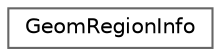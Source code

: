 digraph "Graphical Class Hierarchy"
{
 // LATEX_PDF_SIZE
  bgcolor="transparent";
  edge [fontname=Helvetica,fontsize=10,labelfontname=Helvetica,labelfontsize=10];
  node [fontname=Helvetica,fontsize=10,shape=box,height=0.2,width=0.4];
  rankdir="LR";
  Node0 [id="Node000000",label="GeomRegionInfo",height=0.2,width=0.4,color="grey40", fillcolor="white", style="filled",URL="$structGeomRegionInfo.html",tooltip="a struct to contain elementary information aboud a geometry"];
}
